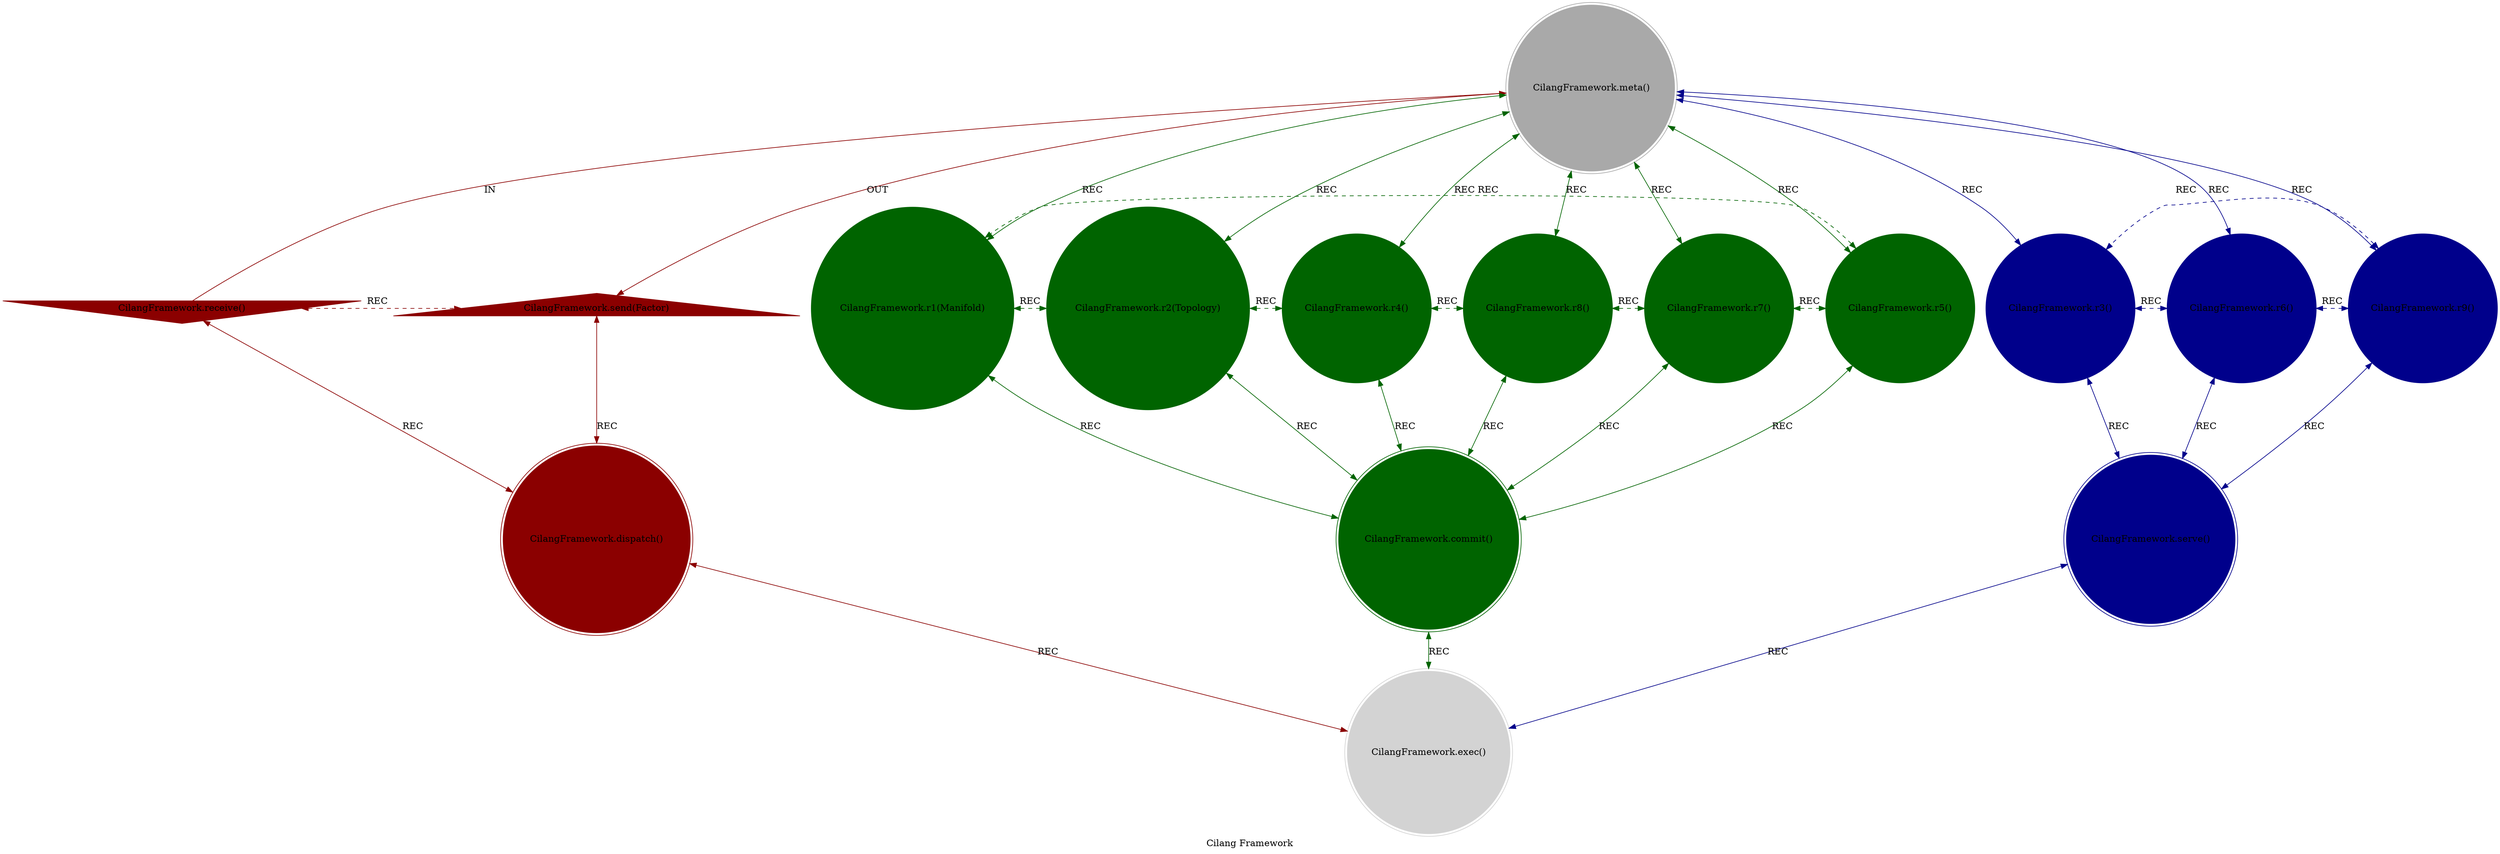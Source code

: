 strict digraph CilangFrameworkFactor {
    style = filled;
    color = lightgray;
    node [shape = circle; style = filled; color = lightgreen;];
    edge [color = darkgray;];
    label = "Cilang Framework";
    comment = "{{description}}";
    
    spark_a_t [label = "CilangFramework.receive()";comment = "Potential: {{description}}";shape = invtriangle;color = darkred;];
    spark_0_t [label = "CilangFramework.meta()";comment = "Abstract: {{description}}";shape = doublecircle;color = darkgray;];
    spark_b_t [label = "CilangFramework.send(Factor)";comment = "Manifest: {{description}}";shape = triangle;color = darkred;];
    spark_1_t [label = "CilangFramework.r1(Manifold)";comment = "Initiation: {{description}}";color = darkgreen;];
    spark_2_t [label = "CilangFramework.r2(Topology)";comment = "Response: {{description}}";color = darkgreen;];
    spark_4_t [label = "CilangFramework.r4()";comment = "Integration: {{description}}";color = darkgreen;];
    spark_8_t [label = "CilangFramework.r8()";comment = "Reflection: {{description}}";color = darkgreen;];
    spark_7_t [label = "CilangFramework.r7()";comment = "Consolidation: {{description}}";color = darkgreen;];
    spark_5_t [label = "CilangFramework.r5()";comment = "Propagation: {{description}}";color = darkgreen;];
    spark_3_t [label = "CilangFramework.r3()";comment = "Thesis: {{description}}";color = darkblue;];
    spark_6_t [label = "CilangFramework.r6()";comment = "Antithesis: {{description}}";color = darkblue;];
    spark_9_t [label = "CilangFramework.r9()";comment = "Synthesis: {{description}}";color = darkblue;];
    spark_c_t [label = "CilangFramework.dispatch()";comment = "Why-Who: {{description}}";shape = doublecircle;color = darkred;];
    spark_d_t [label = "CilangFramework.commit()";comment = "What-How: {{description}}";shape = doublecircle;color = darkgreen;];
    spark_e_t [label = "CilangFramework.serve()";comment = "When-Where: {{description}}";shape = doublecircle;color = darkblue;];
    spark_f_t [label = "CilangFramework.exec()";comment = "Which-Closure: {{description}}";shape = doublecircle;color = lightgray;];
    
    spark_a_t -> spark_0_t [label = "IN"; comment = "{{description}}"; color = darkred; constraint = false;];
    spark_0_t -> spark_b_t [label = "OUT"; comment = "{{description}}"; color = darkred;];
    spark_a_t -> spark_c_t [label = "REC"; comment = "{{description}}"; color = darkred; dir = both;];
    spark_b_t -> spark_c_t [label = "REC"; comment = "{{description}}"; color = darkred; dir = both;];
    spark_a_t -> spark_b_t [label = "REC"; comment = "{{description}}"; color = darkred; dir = both; style = dashed; constraint = false;];
    
    spark_0_t -> spark_1_t [label = "REC"; comment = "{{description}}"; color = darkgreen; dir = both;];
    spark_0_t -> spark_2_t [label = "REC"; comment = "{{description}}"; color = darkgreen; dir = both;];
    spark_0_t -> spark_4_t [label = "REC"; comment = "{{description}}"; color = darkgreen; dir = both;];
    spark_0_t -> spark_8_t [label = "REC"; comment = "{{description}}"; color = darkgreen; dir = both;];
    spark_0_t -> spark_7_t [label = "REC"; comment = "{{description}}"; color = darkgreen; dir = both;];
    spark_0_t -> spark_5_t [label = "REC"; comment = "{{description}}"; color = darkgreen; dir = both;];
    
    spark_1_t -> spark_2_t [label = "REC"; comment = "{{description}}"; color = darkgreen; dir = both; style = dashed; constraint = false;];
    spark_2_t -> spark_4_t [label = "REC"; comment = "{{description}}"; color = darkgreen; dir = both; style = dashed; constraint = false;];
    spark_4_t -> spark_8_t [label = "REC"; comment = "{{description}}"; color = darkgreen; dir = both; style = dashed; constraint = false;];
    spark_8_t -> spark_7_t [label = "REC"; comment = "{{description}}"; color = darkgreen; dir = both; style = dashed; constraint = false;];
    spark_7_t -> spark_5_t [label = "REC"; comment = "{{description}}"; color = darkgreen; dir = both; style = dashed; constraint = false;];
    spark_5_t -> spark_1_t [label = "REC"; comment = "{{description}}"; color = darkgreen; dir = both; style = dashed; constraint = false;];
    
    spark_1_t -> spark_d_t [label = "REC"; comment = "{{description}}"; color = darkgreen; dir = both;];
    spark_2_t -> spark_d_t [label = "REC"; comment = "{{description}}"; color = darkgreen; dir = both;];
    spark_4_t -> spark_d_t [label = "REC"; comment = "{{description}}"; color = darkgreen; dir = both;];
    spark_8_t -> spark_d_t [label = "REC"; comment = "{{description}}"; color = darkgreen; dir = both;];
    spark_7_t -> spark_d_t [label = "REC"; comment = "{{description}}"; color = darkgreen; dir = both;];
    spark_5_t -> spark_d_t [label = "REC"; comment = "{{description}}"; color = darkgreen; dir = both;];
    
    spark_0_t -> spark_3_t [label = "REC"; comment = "{{description}}"; color = darkblue; dir = both;];
    spark_0_t -> spark_6_t [label = "REC"; comment = "{{description}}"; color = darkblue; dir = both;];
    spark_0_t -> spark_9_t [label = "REC"; comment = "{{description}}"; color = darkblue; dir = both;];
    
    spark_3_t -> spark_e_t [label = "REC"; comment = "{{description}}"; color = darkblue; dir = both;];
    spark_6_t -> spark_e_t [label = "REC"; comment = "{{description}}"; color = darkblue; dir = both;];
    spark_9_t -> spark_e_t [label = "REC"; comment = "{{description}}"; color = darkblue; dir = both;];
    
    spark_3_t -> spark_6_t [label = "REC"; comment = "{{description}}"; color = darkblue; dir = both; style = dashed; constraint = false;];
    spark_6_t -> spark_9_t [label = "REC"; comment = "{{description}}"; color = darkblue; dir = both; style = dashed; constraint = false;];
    spark_9_t -> spark_3_t [label = "REC"; comment = "{{description}}"; color = darkblue; dir = both; style = dashed; constraint = false;];
    
    spark_c_t -> spark_f_t [label = "REC"; comment = "{{description}}"; color = darkred; dir = both;];
    spark_d_t -> spark_f_t [label = "REC"; comment = "{{description}}"; color = darkgreen; dir = both;];
    spark_e_t -> spark_f_t [label = "REC"; comment = "{{description}}"; color = darkblue; dir = both;];
}